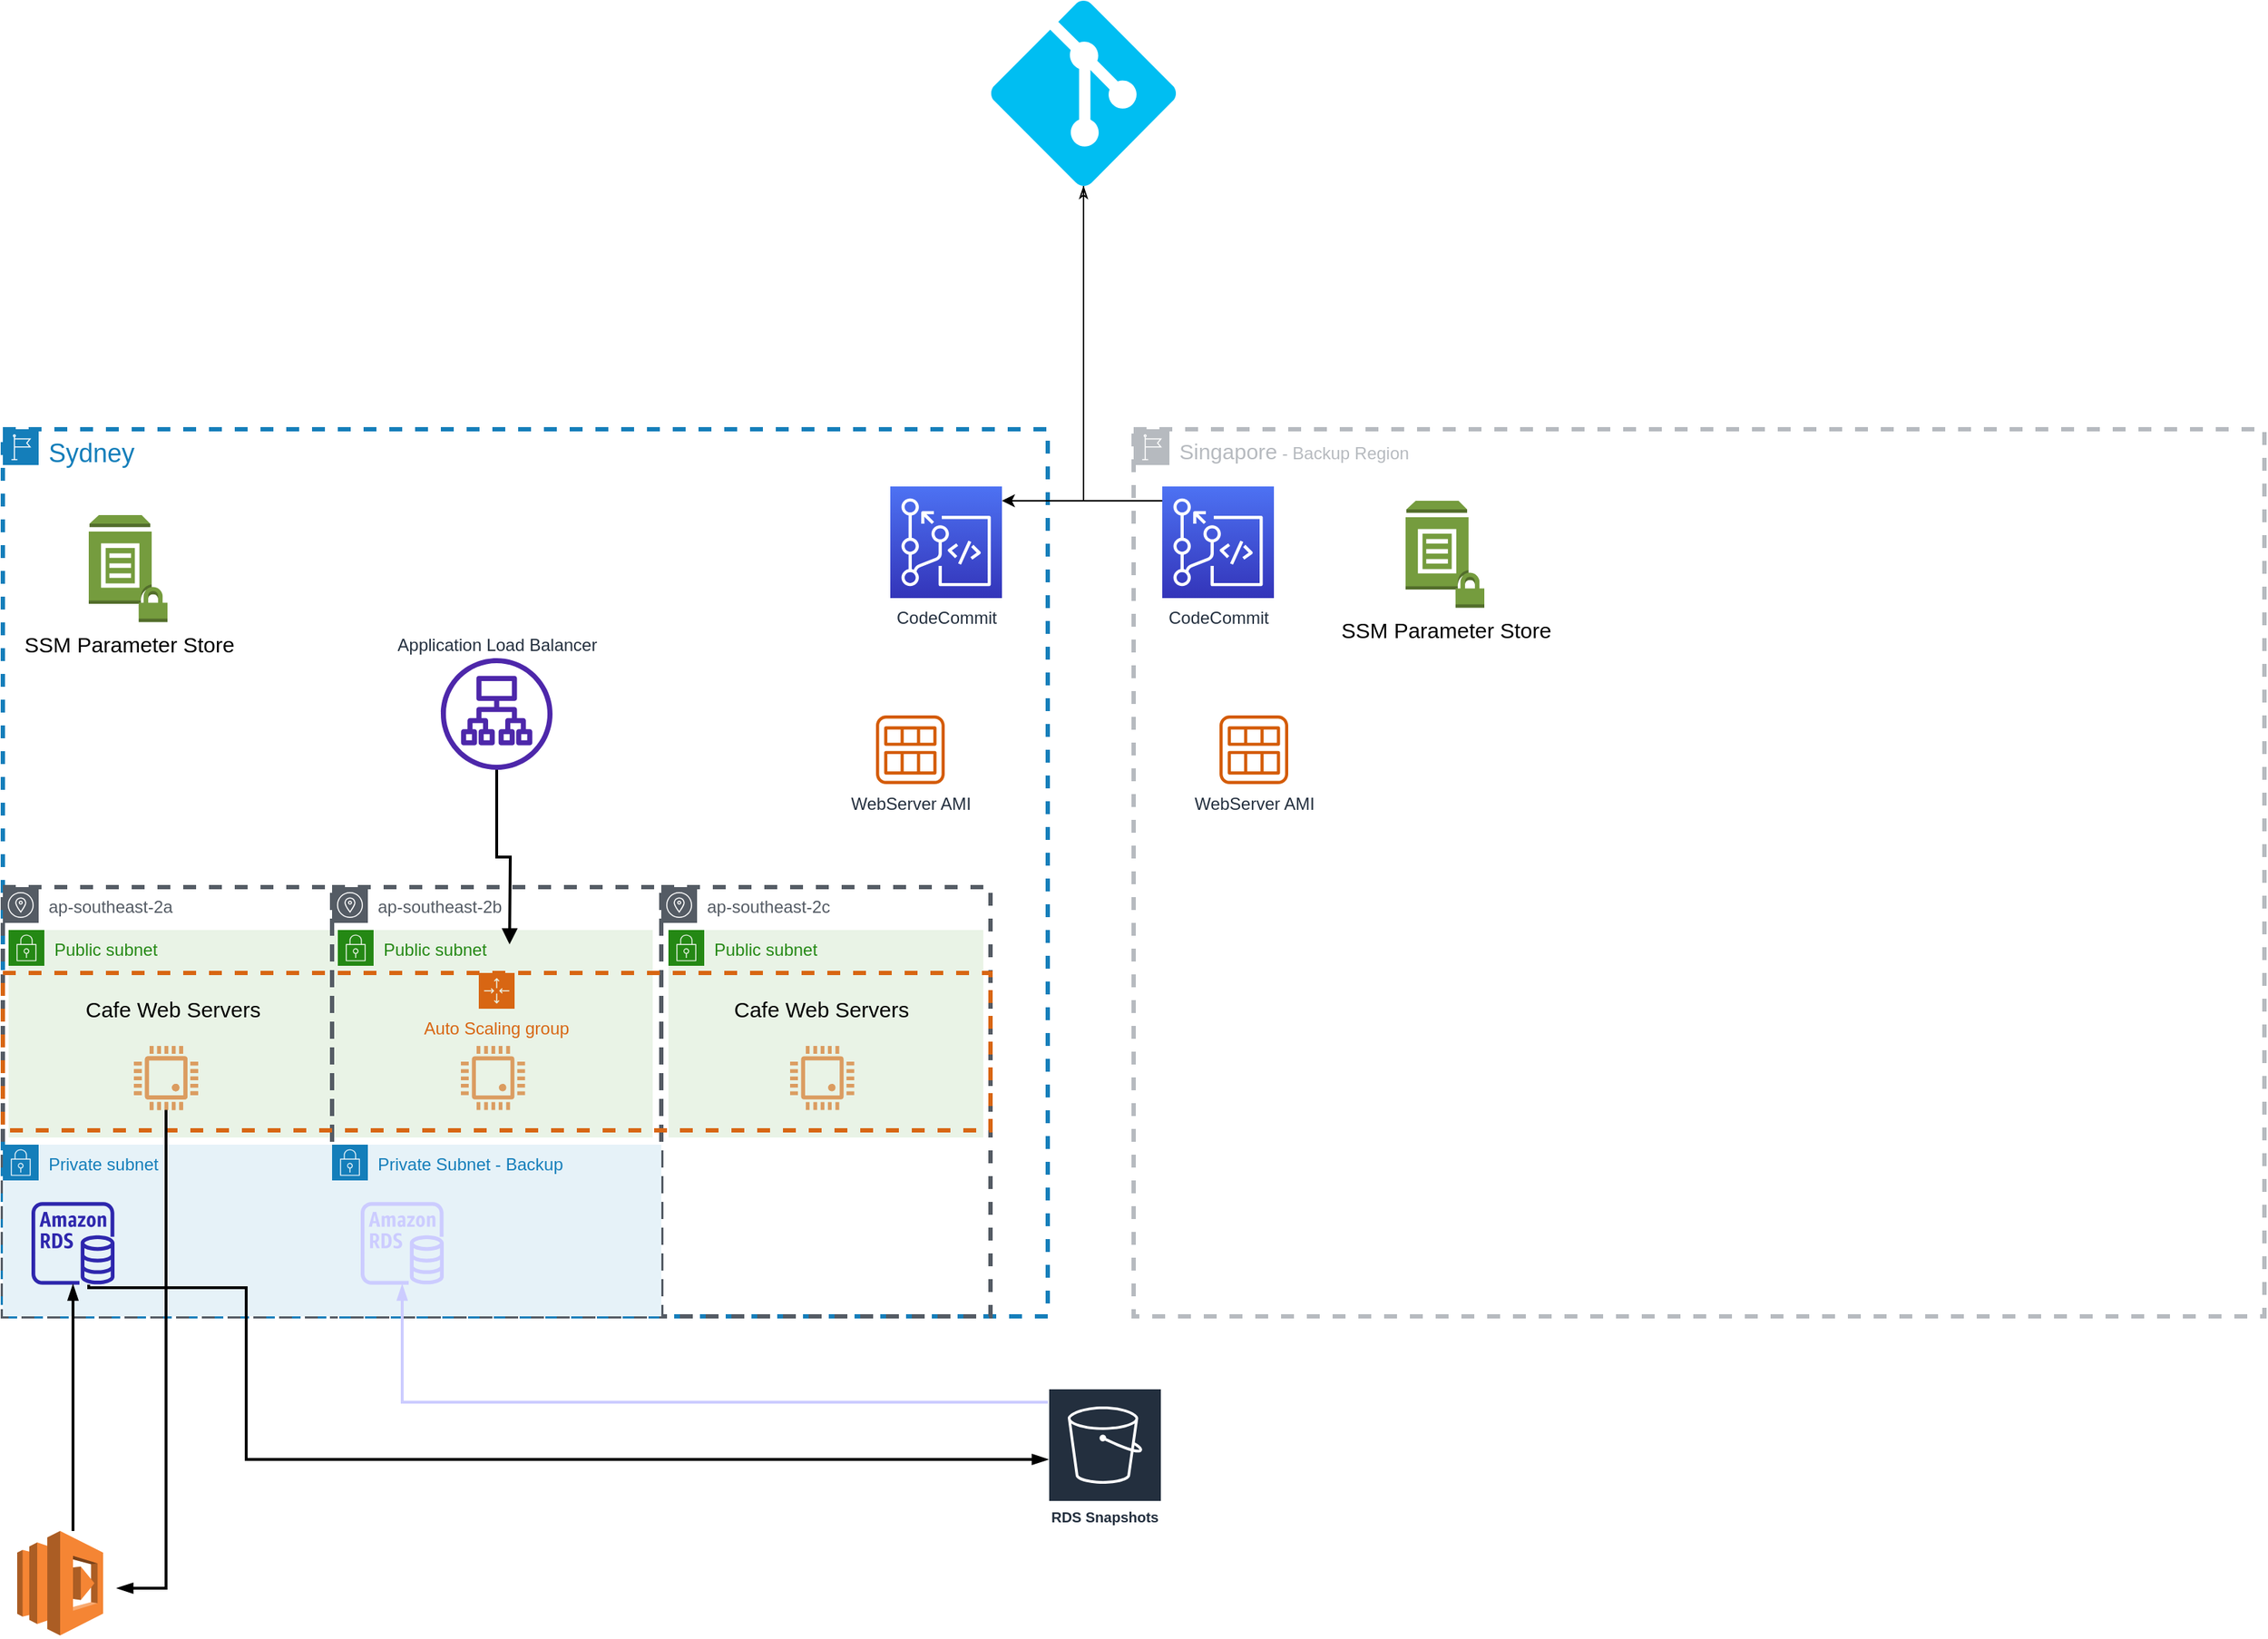 <mxfile version="20.5.3" type="github" pages="2">
  <diagram id="W1gXoFSjIlfiuD1uIif6" name="Page-1">
    <mxGraphModel dx="1051" dy="1783" grid="1" gridSize="10" guides="1" tooltips="1" connect="1" arrows="1" fold="1" page="1" pageScale="1" pageWidth="850" pageHeight="1100" math="0" shadow="0">
      <root>
        <mxCell id="0" />
        <object label="Subnets" id="vn9yozqJXvgN_gXNzw6p-22">
          <mxCell style="" parent="0" />
        </object>
        <mxCell id="vn9yozqJXvgN_gXNzw6p-23" value="Public subnet" style="points=[[0,0],[0.25,0],[0.5,0],[0.75,0],[1,0],[1,0.25],[1,0.5],[1,0.75],[1,1],[0.75,1],[0.5,1],[0.25,1],[0,1],[0,0.75],[0,0.5],[0,0.25]];outlineConnect=0;gradientColor=none;html=1;whiteSpace=wrap;fontSize=12;fontStyle=0;container=1;pointerEvents=0;collapsible=0;recursiveResize=0;shape=mxgraph.aws4.group;grIcon=mxgraph.aws4.group_security_group;grStroke=0;strokeColor=#248814;fillColor=#E9F3E6;verticalAlign=top;align=left;spacingLeft=30;fontColor=#248814;dashed=0;strokeWidth=3;" vertex="1" parent="vn9yozqJXvgN_gXNzw6p-22">
          <mxGeometry x="14" y="360" width="230" height="145" as="geometry" />
        </mxCell>
        <mxCell id="vn9yozqJXvgN_gXNzw6p-29" value="" style="pointerEvents=1;shadow=0;dashed=0;html=1;strokeColor=none;fillColor=#DB9C60;labelPosition=center;verticalLabelPosition=bottom;verticalAlign=top;align=center;outlineConnect=0;shape=mxgraph.veeam.cpu;strokeWidth=3;fontSize=15;" vertex="1" parent="vn9yozqJXvgN_gXNzw6p-23">
          <mxGeometry x="87.6" y="81" width="44.8" height="44.8" as="geometry" />
        </mxCell>
        <mxCell id="vn9yozqJXvgN_gXNzw6p-32" value="Cafe Web Servers" style="text;html=1;strokeColor=none;fillColor=none;align=center;verticalAlign=middle;whiteSpace=wrap;rounded=0;strokeWidth=3;fontSize=15;" vertex="1" parent="vn9yozqJXvgN_gXNzw6p-23">
          <mxGeometry x="40" y="40" width="150" height="30" as="geometry" />
        </mxCell>
        <mxCell id="vn9yozqJXvgN_gXNzw6p-24" value="Public subnet" style="points=[[0,0],[0.25,0],[0.5,0],[0.75,0],[1,0],[1,0.25],[1,0.5],[1,0.75],[1,1],[0.75,1],[0.5,1],[0.25,1],[0,1],[0,0.75],[0,0.5],[0,0.25]];outlineConnect=0;gradientColor=none;html=1;whiteSpace=wrap;fontSize=12;fontStyle=0;container=1;pointerEvents=0;collapsible=0;recursiveResize=0;shape=mxgraph.aws4.group;grIcon=mxgraph.aws4.group_security_group;grStroke=0;strokeColor=#248814;fillColor=#E9F3E6;verticalAlign=top;align=left;spacingLeft=30;fontColor=#248814;dashed=0;strokeWidth=3;" vertex="1" parent="vn9yozqJXvgN_gXNzw6p-22">
          <mxGeometry x="244" y="360" width="220" height="145" as="geometry" />
        </mxCell>
        <mxCell id="vn9yozqJXvgN_gXNzw6p-25" value="Public subnet" style="points=[[0,0],[0.25,0],[0.5,0],[0.75,0],[1,0],[1,0.25],[1,0.5],[1,0.75],[1,1],[0.75,1],[0.5,1],[0.25,1],[0,1],[0,0.75],[0,0.5],[0,0.25]];outlineConnect=0;gradientColor=none;html=1;whiteSpace=wrap;fontSize=12;fontStyle=0;container=1;pointerEvents=0;collapsible=0;recursiveResize=0;shape=mxgraph.aws4.group;grIcon=mxgraph.aws4.group_security_group;grStroke=0;strokeColor=#248814;fillColor=#E9F3E6;verticalAlign=top;align=left;spacingLeft=30;fontColor=#248814;dashed=0;strokeWidth=3;" vertex="1" parent="vn9yozqJXvgN_gXNzw6p-22">
          <mxGeometry x="475" y="360" width="220" height="145" as="geometry" />
        </mxCell>
        <mxCell id="vn9yozqJXvgN_gXNzw6p-30" value="" style="pointerEvents=1;shadow=0;dashed=0;html=1;strokeColor=none;fillColor=#DB9C60;labelPosition=center;verticalLabelPosition=bottom;verticalAlign=top;align=center;outlineConnect=0;shape=mxgraph.veeam.cpu;strokeWidth=3;fontSize=15;" vertex="1" parent="vn9yozqJXvgN_gXNzw6p-25">
          <mxGeometry x="85" y="81" width="44.8" height="44.8" as="geometry" />
        </mxCell>
        <mxCell id="z7N2rbnObWpFByWFJ4T3-1" value="Cafe Web Servers" style="text;html=1;strokeColor=none;fillColor=none;align=center;verticalAlign=middle;whiteSpace=wrap;rounded=0;strokeWidth=3;fontSize=15;" vertex="1" parent="vn9yozqJXvgN_gXNzw6p-25">
          <mxGeometry x="32.4" y="40" width="150" height="30" as="geometry" />
        </mxCell>
        <mxCell id="vn9yozqJXvgN_gXNzw6p-28" value="" style="pointerEvents=1;shadow=0;dashed=0;html=1;strokeColor=none;fillColor=#DB9C60;labelPosition=center;verticalLabelPosition=bottom;verticalAlign=top;align=center;outlineConnect=0;shape=mxgraph.veeam.cpu;strokeWidth=3;fontSize=15;" vertex="1" parent="vn9yozqJXvgN_gXNzw6p-22">
          <mxGeometry x="330" y="441" width="44.8" height="44.8" as="geometry" />
        </mxCell>
        <mxCell id="1" style="" parent="0" />
        <mxCell id="vn9yozqJXvgN_gXNzw6p-1" value="&lt;font style=&quot;font-size: 15px;&quot;&gt;Singapore&lt;/font&gt; - Backup Region" style="sketch=0;outlineConnect=0;gradientColor=none;html=1;whiteSpace=wrap;fontSize=12;fontStyle=0;shape=mxgraph.aws4.group;grIcon=mxgraph.aws4.group_region;strokeColor=#B6BABF;fillColor=none;verticalAlign=top;align=left;spacingLeft=30;fontColor=#B6BABF;dashed=1;strokeWidth=3;" vertex="1" parent="1">
          <mxGeometry x="800" y="10" width="790" height="620" as="geometry" />
        </mxCell>
        <mxCell id="vn9yozqJXvgN_gXNzw6p-2" value="&lt;font style=&quot;font-size: 18px;&quot;&gt;Sydney&lt;/font&gt;" style="points=[[0,0],[0.25,0],[0.5,0],[0.75,0],[1,0],[1,0.25],[1,0.5],[1,0.75],[1,1],[0.75,1],[0.5,1],[0.25,1],[0,1],[0,0.75],[0,0.5],[0,0.25]];outlineConnect=0;gradientColor=none;html=1;whiteSpace=wrap;fontSize=12;fontStyle=0;container=1;pointerEvents=0;collapsible=0;recursiveResize=0;shape=mxgraph.aws4.group;grIcon=mxgraph.aws4.group_region;strokeColor=#147EBA;fillColor=none;verticalAlign=top;align=left;spacingLeft=30;fontColor=#147EBA;dashed=1;strokeWidth=3;" vertex="1" parent="1">
          <mxGeometry x="10" y="10" width="730" height="620" as="geometry" />
        </mxCell>
        <mxCell id="vn9yozqJXvgN_gXNzw6p-4" value="ap-southeast-2a" style="sketch=0;outlineConnect=0;gradientColor=none;html=1;whiteSpace=wrap;fontSize=12;fontStyle=0;shape=mxgraph.aws4.group;grIcon=mxgraph.aws4.group_availability_zone;strokeColor=#545B64;fillColor=none;verticalAlign=top;align=left;spacingLeft=30;fontColor=#545B64;dashed=1;strokeWidth=3;" vertex="1" parent="vn9yozqJXvgN_gXNzw6p-2">
          <mxGeometry y="320" width="230" height="300" as="geometry" />
        </mxCell>
        <mxCell id="vn9yozqJXvgN_gXNzw6p-14" value="Application Load Balancer" style="sketch=0;outlineConnect=0;fontColor=#232F3E;gradientColor=none;fillColor=#4D27AA;strokeColor=none;dashed=0;verticalLabelPosition=top;verticalAlign=bottom;align=center;html=1;fontSize=12;fontStyle=0;aspect=fixed;pointerEvents=1;shape=mxgraph.aws4.application_load_balancer;strokeWidth=3;labelPosition=center;" vertex="1" parent="vn9yozqJXvgN_gXNzw6p-2">
          <mxGeometry x="306" y="160" width="78" height="78" as="geometry" />
        </mxCell>
        <mxCell id="vn9yozqJXvgN_gXNzw6p-6" value="ap-southeast-2c" style="sketch=0;outlineConnect=0;gradientColor=none;html=1;whiteSpace=wrap;fontSize=12;fontStyle=0;shape=mxgraph.aws4.group;grIcon=mxgraph.aws4.group_availability_zone;strokeColor=#545B64;fillColor=none;verticalAlign=top;align=left;spacingLeft=30;fontColor=#545B64;dashed=1;strokeWidth=3;" vertex="1" parent="vn9yozqJXvgN_gXNzw6p-2">
          <mxGeometry x="460" y="320" width="230" height="300" as="geometry" />
        </mxCell>
        <mxCell id="vn9yozqJXvgN_gXNzw6p-7" value="WebServer AMI" style="sketch=0;outlineConnect=0;fontColor=#232F3E;gradientColor=none;fillColor=#D45B07;strokeColor=none;dashed=0;verticalLabelPosition=bottom;verticalAlign=top;align=center;html=1;fontSize=12;fontStyle=0;aspect=fixed;pointerEvents=1;shape=mxgraph.aws4.ami;strokeWidth=3;" vertex="1" parent="vn9yozqJXvgN_gXNzw6p-2">
          <mxGeometry x="610" y="200" width="48" height="48" as="geometry" />
        </mxCell>
        <mxCell id="vn9yozqJXvgN_gXNzw6p-9" value="CodeCommit" style="sketch=0;points=[[0,0,0],[0.25,0,0],[0.5,0,0],[0.75,0,0],[1,0,0],[0,1,0],[0.25,1,0],[0.5,1,0],[0.75,1,0],[1,1,0],[0,0.25,0],[0,0.5,0],[0,0.75,0],[1,0.25,0],[1,0.5,0],[1,0.75,0]];outlineConnect=0;fontColor=#232F3E;gradientColor=#4D72F3;gradientDirection=north;fillColor=#3334B9;strokeColor=#ffffff;dashed=0;verticalLabelPosition=bottom;verticalAlign=top;align=center;html=1;fontSize=12;fontStyle=0;aspect=fixed;shape=mxgraph.aws4.resourceIcon;resIcon=mxgraph.aws4.codecommit;strokeWidth=3;" vertex="1" parent="vn9yozqJXvgN_gXNzw6p-2">
          <mxGeometry x="620" y="40" width="78" height="78" as="geometry" />
        </mxCell>
        <mxCell id="vn9yozqJXvgN_gXNzw6p-17" style="edgeStyle=orthogonalEdgeStyle;rounded=0;orthogonalLoop=1;jettySize=auto;html=1;fontSize=15;startArrow=none;startFill=0;endArrow=block;endFill=1;strokeWidth=2;" edge="1" parent="vn9yozqJXvgN_gXNzw6p-2" source="vn9yozqJXvgN_gXNzw6p-14">
          <mxGeometry relative="1" as="geometry">
            <mxPoint x="354" y="260" as="sourcePoint" />
            <mxPoint x="354" y="360" as="targetPoint" />
          </mxGeometry>
        </mxCell>
        <mxCell id="vn9yozqJXvgN_gXNzw6p-5" value="ap-southeast-2b" style="sketch=0;outlineConnect=0;gradientColor=none;html=1;whiteSpace=wrap;fontSize=12;fontStyle=0;shape=mxgraph.aws4.group;grIcon=mxgraph.aws4.group_availability_zone;strokeColor=#545B64;fillColor=none;verticalAlign=top;align=left;spacingLeft=30;fontColor=#545B64;dashed=1;strokeWidth=3;" vertex="1" parent="vn9yozqJXvgN_gXNzw6p-2">
          <mxGeometry x="230" y="320" width="230" height="300" as="geometry" />
        </mxCell>
        <mxCell id="vn9yozqJXvgN_gXNzw6p-20" value="Private subnet" style="points=[[0,0],[0.25,0],[0.5,0],[0.75,0],[1,0],[1,0.25],[1,0.5],[1,0.75],[1,1],[0.75,1],[0.5,1],[0.25,1],[0,1],[0,0.75],[0,0.5],[0,0.25]];outlineConnect=0;gradientColor=none;html=1;whiteSpace=wrap;fontSize=12;fontStyle=0;container=1;pointerEvents=0;collapsible=0;recursiveResize=0;shape=mxgraph.aws4.group;grIcon=mxgraph.aws4.group_security_group;grStroke=0;strokeColor=#147EBA;fillColor=#E6F2F8;verticalAlign=top;align=left;spacingLeft=30;fontColor=#147EBA;dashed=0;strokeWidth=3;" vertex="1" parent="vn9yozqJXvgN_gXNzw6p-2">
          <mxGeometry y="500" width="230" height="120" as="geometry" />
        </mxCell>
        <mxCell id="vn9yozqJXvgN_gXNzw6p-16" value="Auto Scaling group" style="points=[[0,0],[0.25,0],[0.5,0],[0.75,0],[1,0],[1,0.25],[1,0.5],[1,0.75],[1,1],[0.75,1],[0.5,1],[0.25,1],[0,1],[0,0.75],[0,0.5],[0,0.25]];outlineConnect=0;gradientColor=none;html=1;whiteSpace=wrap;fontSize=12;fontStyle=0;container=1;pointerEvents=0;collapsible=0;recursiveResize=0;shape=mxgraph.aws4.groupCenter;grIcon=mxgraph.aws4.group_auto_scaling_group;grStroke=1;strokeColor=#D86613;fillColor=none;verticalAlign=top;align=center;fontColor=#D86613;dashed=1;spacingTop=25;strokeWidth=3;" vertex="1" parent="vn9yozqJXvgN_gXNzw6p-2">
          <mxGeometry y="380" width="690" height="110" as="geometry" />
        </mxCell>
        <mxCell id="z7N2rbnObWpFByWFJ4T3-5" value="" style="sketch=0;outlineConnect=0;fontColor=#232F3E;gradientColor=none;fillColor=#2E27AD;strokeColor=none;dashed=0;verticalLabelPosition=bottom;verticalAlign=top;align=center;html=1;fontSize=12;fontStyle=0;aspect=fixed;pointerEvents=1;shape=mxgraph.aws4.rds_instance;strokeWidth=3;" vertex="1" parent="vn9yozqJXvgN_gXNzw6p-2">
          <mxGeometry x="20" y="540" width="58" height="58" as="geometry" />
        </mxCell>
        <mxCell id="z7N2rbnObWpFByWFJ4T3-7" value="SSM Parameter Store" style="outlineConnect=0;dashed=0;verticalLabelPosition=bottom;verticalAlign=top;align=center;html=1;shape=mxgraph.aws3.parameter_store;fillColor=#759C3E;gradientColor=none;strokeWidth=3;fontSize=15;" vertex="1" parent="vn9yozqJXvgN_gXNzw6p-2">
          <mxGeometry x="60" y="60" width="55" height="74.8" as="geometry" />
        </mxCell>
        <mxCell id="z7N2rbnObWpFByWFJ4T3-12" value="Private Subnet - Backup" style="points=[[0,0],[0.25,0],[0.5,0],[0.75,0],[1,0],[1,0.25],[1,0.5],[1,0.75],[1,1],[0.75,1],[0.5,1],[0.25,1],[0,1],[0,0.75],[0,0.5],[0,0.25]];outlineConnect=0;gradientColor=none;html=1;whiteSpace=wrap;fontSize=12;fontStyle=0;container=1;pointerEvents=0;collapsible=0;recursiveResize=0;shape=mxgraph.aws4.group;grIcon=mxgraph.aws4.group_security_group;grStroke=0;strokeColor=#147EBA;fillColor=#E6F2F8;verticalAlign=top;align=left;spacingLeft=30;fontColor=#147EBA;dashed=0;strokeWidth=3;" vertex="1" parent="vn9yozqJXvgN_gXNzw6p-2">
          <mxGeometry x="230" y="500" width="230.01" height="120" as="geometry" />
        </mxCell>
        <mxCell id="z7N2rbnObWpFByWFJ4T3-11" value="" style="sketch=0;outlineConnect=0;fontColor=#232F3E;gradientColor=none;fillColor=#CCCCFF;strokeColor=none;dashed=0;verticalLabelPosition=bottom;verticalAlign=top;align=center;html=1;fontSize=12;fontStyle=0;aspect=fixed;pointerEvents=1;shape=mxgraph.aws4.rds_instance;strokeWidth=3;" vertex="1" parent="vn9yozqJXvgN_gXNzw6p-2">
          <mxGeometry x="250" y="540" width="58" height="58" as="geometry" />
        </mxCell>
        <mxCell id="vn9yozqJXvgN_gXNzw6p-8" value="WebServer AMI" style="sketch=0;outlineConnect=0;fontColor=#232F3E;gradientColor=none;fillColor=#D45B07;strokeColor=none;dashed=0;verticalLabelPosition=bottom;verticalAlign=top;align=center;html=1;fontSize=12;fontStyle=0;aspect=fixed;pointerEvents=1;shape=mxgraph.aws4.ami;strokeWidth=3;" vertex="1" parent="1">
          <mxGeometry x="860" y="210" width="48" height="48" as="geometry" />
        </mxCell>
        <mxCell id="vn9yozqJXvgN_gXNzw6p-12" style="edgeStyle=orthogonalEdgeStyle;rounded=0;orthogonalLoop=1;jettySize=auto;html=1;entryX=0.5;entryY=0;entryDx=0;entryDy=0;entryPerimeter=0;fontSize=15;endArrow=none;endFill=0;" edge="1" parent="1" source="vn9yozqJXvgN_gXNzw6p-11" target="vn9yozqJXvgN_gXNzw6p-10">
          <mxGeometry relative="1" as="geometry">
            <Array as="points">
              <mxPoint x="765" y="60" />
            </Array>
          </mxGeometry>
        </mxCell>
        <mxCell id="vn9yozqJXvgN_gXNzw6p-13" style="edgeStyle=orthogonalEdgeStyle;rounded=0;orthogonalLoop=1;jettySize=auto;html=1;fontSize=15;startArrow=classicThin;startFill=0;" edge="1" parent="1" source="vn9yozqJXvgN_gXNzw6p-11" target="vn9yozqJXvgN_gXNzw6p-9">
          <mxGeometry relative="1" as="geometry">
            <Array as="points">
              <mxPoint x="765" y="60" />
            </Array>
          </mxGeometry>
        </mxCell>
        <mxCell id="vn9yozqJXvgN_gXNzw6p-11" value="" style="verticalLabelPosition=bottom;html=1;verticalAlign=top;align=center;strokeColor=none;fillColor=#00BEF2;shape=mxgraph.azure.git_repository;strokeWidth=3;fontSize=15;" vertex="1" parent="1">
          <mxGeometry x="700" y="-290" width="130" height="130" as="geometry" />
        </mxCell>
        <mxCell id="vn9yozqJXvgN_gXNzw6p-10" value="CodeCommit" style="sketch=0;points=[[0,0,0],[0.25,0,0],[0.5,0,0],[0.75,0,0],[1,0,0],[0,1,0],[0.25,1,0],[0.5,1,0],[0.75,1,0],[1,1,0],[0,0.25,0],[0,0.5,0],[0,0.75,0],[1,0.25,0],[1,0.5,0],[1,0.75,0]];outlineConnect=0;fontColor=#232F3E;gradientColor=#4D72F3;gradientDirection=north;fillColor=#3334B9;strokeColor=#ffffff;dashed=0;verticalLabelPosition=bottom;verticalAlign=top;align=center;html=1;fontSize=12;fontStyle=0;aspect=fixed;shape=mxgraph.aws4.resourceIcon;resIcon=mxgraph.aws4.codecommit;strokeWidth=3;" vertex="1" parent="1">
          <mxGeometry x="820" y="50" width="78" height="78" as="geometry" />
        </mxCell>
        <mxCell id="z7N2rbnObWpFByWFJ4T3-20" value="" style="pointerEvents=1;shadow=0;dashed=0;html=1;strokeColor=none;fillColor=#DB9C60;labelPosition=center;verticalLabelPosition=bottom;verticalAlign=top;align=center;outlineConnect=0;shape=mxgraph.veeam.cpu;strokeWidth=3;fontSize=15;" vertex="1" parent="1">
          <mxGeometry x="101.6" y="441" width="44.8" height="44.8" as="geometry" />
        </mxCell>
        <object label="RDS" id="z7N2rbnObWpFByWFJ4T3-4">
          <mxCell parent="0" />
        </object>
        <mxCell id="z7N2rbnObWpFByWFJ4T3-8" value="SSM Parameter Store" style="outlineConnect=0;dashed=0;verticalLabelPosition=bottom;verticalAlign=top;align=center;html=1;shape=mxgraph.aws3.parameter_store;fillColor=#759C3E;gradientColor=none;strokeWidth=3;fontSize=15;" vertex="1" parent="z7N2rbnObWpFByWFJ4T3-4">
          <mxGeometry x="990" y="60" width="55" height="74.8" as="geometry" />
        </mxCell>
        <mxCell id="z7N2rbnObWpFByWFJ4T3-22" style="edgeStyle=orthogonalEdgeStyle;rounded=0;orthogonalLoop=1;jettySize=auto;html=1;strokeWidth=2;fontSize=15;startArrow=none;startFill=0;endArrow=blockThin;endFill=1;strokeColor=#CCCCFF;" edge="1" parent="z7N2rbnObWpFByWFJ4T3-4" source="z7N2rbnObWpFByWFJ4T3-13" target="z7N2rbnObWpFByWFJ4T3-11">
          <mxGeometry relative="1" as="geometry">
            <Array as="points">
              <mxPoint x="289" y="690" />
            </Array>
          </mxGeometry>
        </mxCell>
        <mxCell id="z7N2rbnObWpFByWFJ4T3-13" value="RDS Snapshots" style="sketch=0;outlineConnect=0;fontColor=#232F3E;gradientColor=none;strokeColor=#ffffff;fillColor=#232F3E;dashed=0;verticalLabelPosition=middle;verticalAlign=bottom;align=center;html=1;whiteSpace=wrap;fontSize=10;fontStyle=1;spacing=3;shape=mxgraph.aws4.productIcon;prIcon=mxgraph.aws4.s3;strokeWidth=3;" vertex="1" parent="z7N2rbnObWpFByWFJ4T3-4">
          <mxGeometry x="740" y="680" width="80" height="100" as="geometry" />
        </mxCell>
        <mxCell id="z7N2rbnObWpFByWFJ4T3-15" style="edgeStyle=orthogonalEdgeStyle;rounded=0;orthogonalLoop=1;jettySize=auto;html=1;strokeWidth=2;fontSize=15;startArrow=none;startFill=0;endArrow=blockThin;endFill=1;" edge="1" parent="z7N2rbnObWpFByWFJ4T3-4" source="z7N2rbnObWpFByWFJ4T3-14" target="z7N2rbnObWpFByWFJ4T3-5">
          <mxGeometry relative="1" as="geometry">
            <Array as="points">
              <mxPoint x="59" y="740" />
              <mxPoint x="59" y="740" />
            </Array>
          </mxGeometry>
        </mxCell>
        <mxCell id="z7N2rbnObWpFByWFJ4T3-14" value="" style="outlineConnect=0;dashed=0;verticalLabelPosition=bottom;verticalAlign=top;align=center;html=1;shape=mxgraph.aws3.lambda;fillColor=#F58534;gradientColor=none;strokeWidth=3;fontSize=15;" vertex="1" parent="z7N2rbnObWpFByWFJ4T3-4">
          <mxGeometry x="20.0" y="780" width="60.05" height="73" as="geometry" />
        </mxCell>
        <mxCell id="z7N2rbnObWpFByWFJ4T3-16" style="edgeStyle=orthogonalEdgeStyle;rounded=0;orthogonalLoop=1;jettySize=auto;html=1;strokeWidth=2;fontSize=15;startArrow=none;startFill=0;endArrow=blockThin;endFill=1;" edge="1" parent="z7N2rbnObWpFByWFJ4T3-4" source="z7N2rbnObWpFByWFJ4T3-5" target="z7N2rbnObWpFByWFJ4T3-13">
          <mxGeometry relative="1" as="geometry">
            <Array as="points">
              <mxPoint x="70" y="610" />
              <mxPoint x="180" y="610" />
            </Array>
          </mxGeometry>
        </mxCell>
        <mxCell id="z7N2rbnObWpFByWFJ4T3-21" style="edgeStyle=orthogonalEdgeStyle;rounded=0;orthogonalLoop=1;jettySize=auto;html=1;strokeWidth=2;fontSize=15;startArrow=none;startFill=0;endArrow=blockThin;endFill=1;" edge="1" parent="z7N2rbnObWpFByWFJ4T3-4" source="z7N2rbnObWpFByWFJ4T3-20">
          <mxGeometry relative="1" as="geometry">
            <mxPoint x="90" y="820" as="targetPoint" />
            <Array as="points">
              <mxPoint x="124" y="820" />
            </Array>
          </mxGeometry>
        </mxCell>
      </root>
    </mxGraphModel>
  </diagram>
  <diagram id="vyqQd5LeyNHnKbAmL0Fn" name="Page-2">
    <mxGraphModel dx="946" dy="615" grid="1" gridSize="10" guides="1" tooltips="1" connect="1" arrows="1" fold="1" page="1" pageScale="1" pageWidth="850" pageHeight="1100" math="0" shadow="0">
      <root>
        <mxCell id="0" />
        <mxCell id="1" parent="0" />
      </root>
    </mxGraphModel>
  </diagram>
</mxfile>
